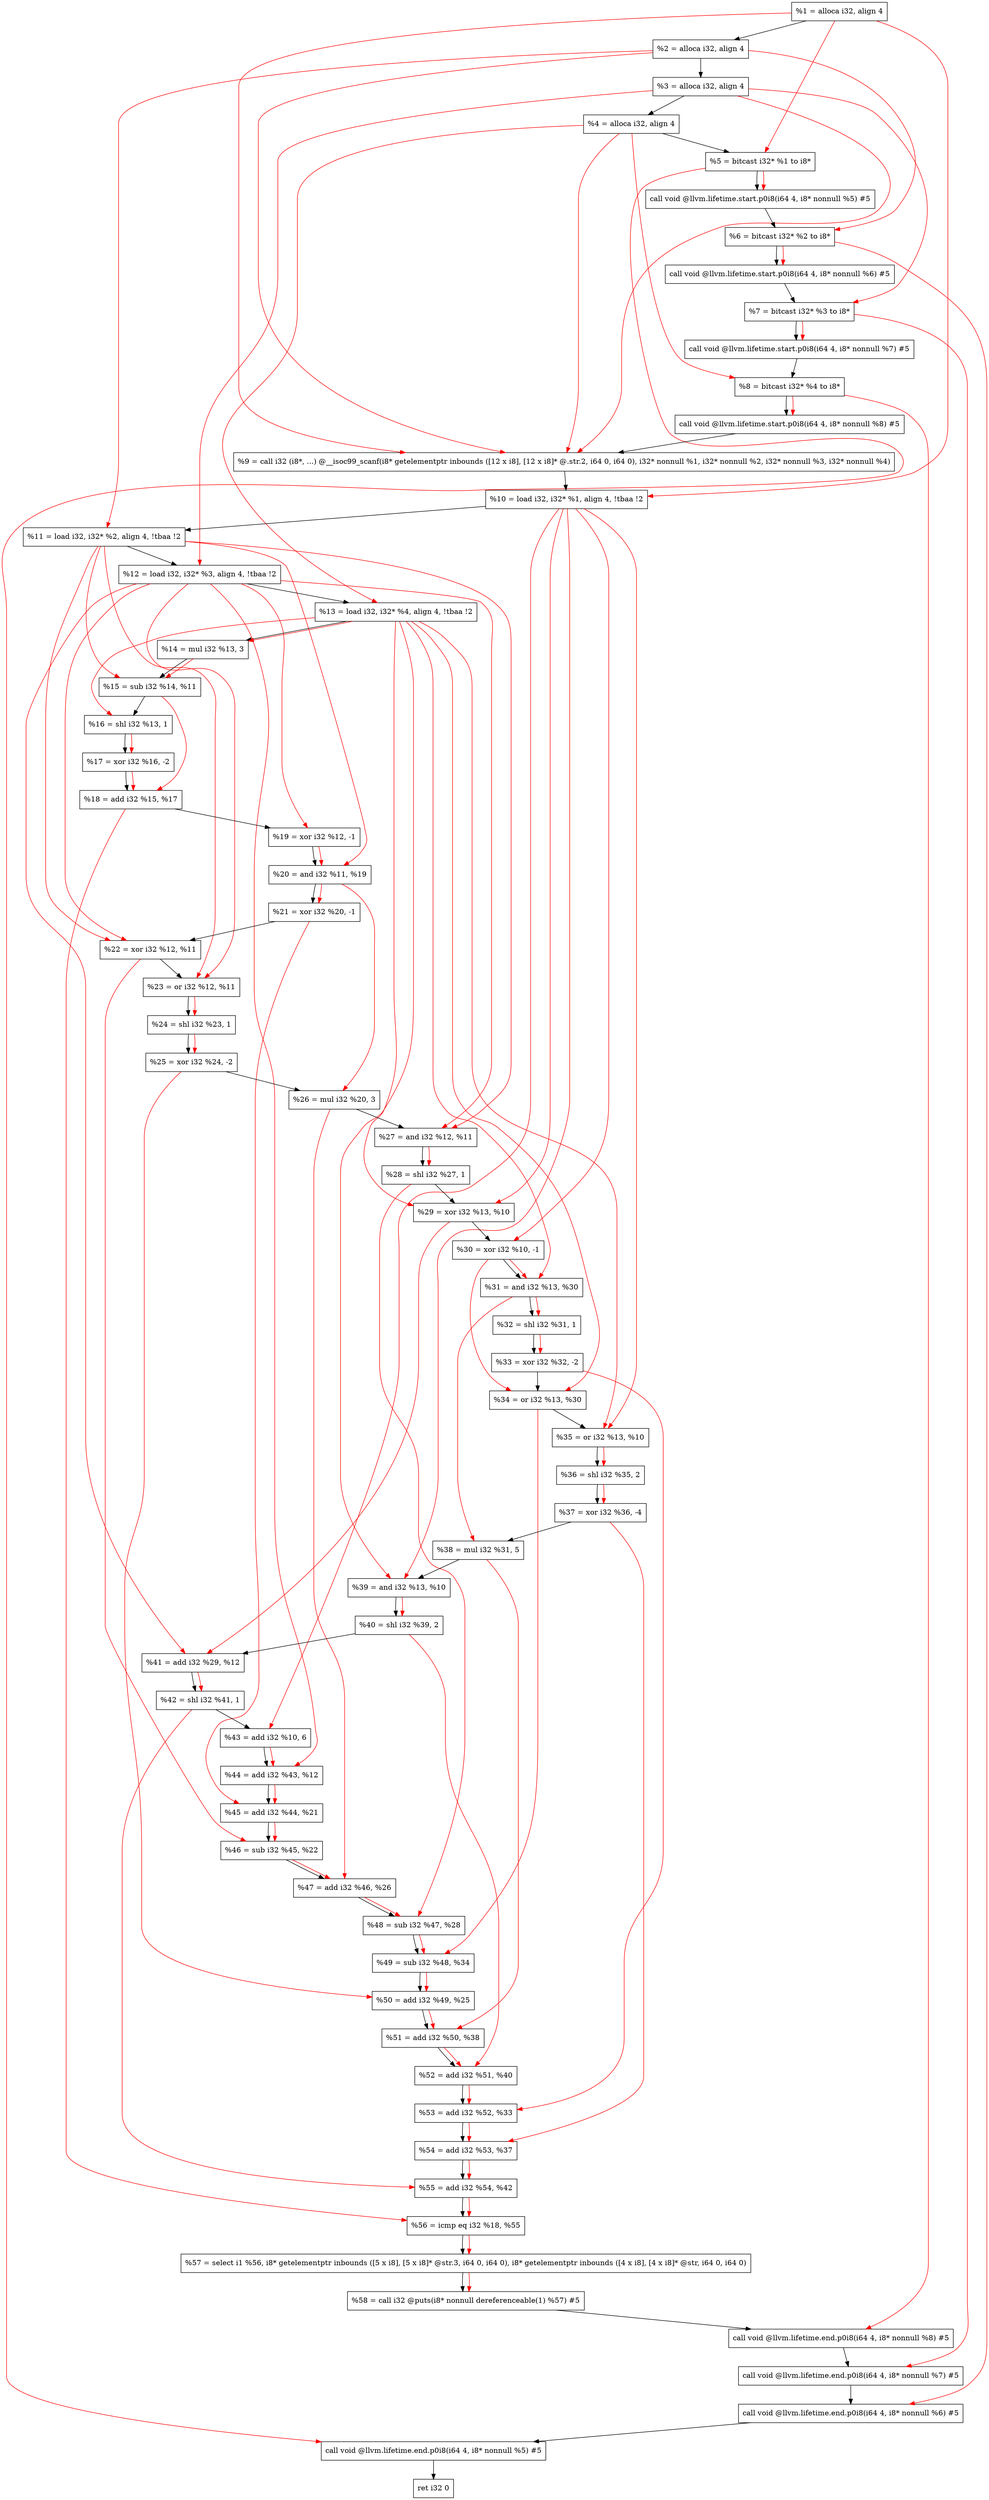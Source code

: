 digraph "DFG for'main' function" {
	Node0x227fe18[shape=record, label="  %1 = alloca i32, align 4"];
	Node0x227fe98[shape=record, label="  %2 = alloca i32, align 4"];
	Node0x227ff28[shape=record, label="  %3 = alloca i32, align 4"];
	Node0x227ff88[shape=record, label="  %4 = alloca i32, align 4"];
	Node0x2280038[shape=record, label="  %5 = bitcast i32* %1 to i8*"];
	Node0x2280468[shape=record, label="  call void @llvm.lifetime.start.p0i8(i64 4, i8* nonnull %5) #5"];
	Node0x2280548[shape=record, label="  %6 = bitcast i32* %2 to i8*"];
	Node0x2280648[shape=record, label="  call void @llvm.lifetime.start.p0i8(i64 4, i8* nonnull %6) #5"];
	Node0x2280708[shape=record, label="  %7 = bitcast i32* %3 to i8*"];
	Node0x22807b8[shape=record, label="  call void @llvm.lifetime.start.p0i8(i64 4, i8* nonnull %7) #5"];
	Node0x2280878[shape=record, label="  %8 = bitcast i32* %4 to i8*"];
	Node0x2280928[shape=record, label="  call void @llvm.lifetime.start.p0i8(i64 4, i8* nonnull %8) #5"];
	Node0x227abc0[shape=record, label="  %9 = call i32 (i8*, ...) @__isoc99_scanf(i8* getelementptr inbounds ([12 x i8], [12 x i8]* @.str.2, i64 0, i64 0), i32* nonnull %1, i32* nonnull %2, i32* nonnull %3, i32* nonnull %4)"];
	Node0x2280b28[shape=record, label="  %10 = load i32, i32* %1, align 4, !tbaa !2"];
	Node0x2281a98[shape=record, label="  %11 = load i32, i32* %2, align 4, !tbaa !2"];
	Node0x2282108[shape=record, label="  %12 = load i32, i32* %3, align 4, !tbaa !2"];
	Node0x2282168[shape=record, label="  %13 = load i32, i32* %4, align 4, !tbaa !2"];
	Node0x22821e0[shape=record, label="  %14 = mul i32 %13, 3"];
	Node0x2282250[shape=record, label="  %15 = sub i32 %14, %11"];
	Node0x22822c0[shape=record, label="  %16 = shl i32 %13, 1"];
	Node0x2282330[shape=record, label="  %17 = xor i32 %16, -2"];
	Node0x22823a0[shape=record, label="  %18 = add i32 %15, %17"];
	Node0x2282410[shape=record, label="  %19 = xor i32 %12, -1"];
	Node0x2282480[shape=record, label="  %20 = and i32 %11, %19"];
	Node0x22824f0[shape=record, label="  %21 = xor i32 %20, -1"];
	Node0x2282560[shape=record, label="  %22 = xor i32 %12, %11"];
	Node0x22825d0[shape=record, label="  %23 = or i32 %12, %11"];
	Node0x2282640[shape=record, label="  %24 = shl i32 %23, 1"];
	Node0x22826b0[shape=record, label="  %25 = xor i32 %24, -2"];
	Node0x2282720[shape=record, label="  %26 = mul i32 %20, 3"];
	Node0x2282790[shape=record, label="  %27 = and i32 %12, %11"];
	Node0x2282800[shape=record, label="  %28 = shl i32 %27, 1"];
	Node0x2282870[shape=record, label="  %29 = xor i32 %13, %10"];
	Node0x22828e0[shape=record, label="  %30 = xor i32 %10, -1"];
	Node0x2282950[shape=record, label="  %31 = and i32 %13, %30"];
	Node0x22829c0[shape=record, label="  %32 = shl i32 %31, 1"];
	Node0x2282a30[shape=record, label="  %33 = xor i32 %32, -2"];
	Node0x2282aa0[shape=record, label="  %34 = or i32 %13, %30"];
	Node0x2282b10[shape=record, label="  %35 = or i32 %13, %10"];
	Node0x2282b80[shape=record, label="  %36 = shl i32 %35, 2"];
	Node0x2282bf0[shape=record, label="  %37 = xor i32 %36, -4"];
	Node0x2282c60[shape=record, label="  %38 = mul i32 %31, 5"];
	Node0x2282cd0[shape=record, label="  %39 = and i32 %13, %10"];
	Node0x2282d40[shape=record, label="  %40 = shl i32 %39, 2"];
	Node0x2282db0[shape=record, label="  %41 = add i32 %29, %12"];
	Node0x2282e20[shape=record, label="  %42 = shl i32 %41, 1"];
	Node0x2282e90[shape=record, label="  %43 = add i32 %10, 6"];
	Node0x2282f00[shape=record, label="  %44 = add i32 %43, %12"];
	Node0x2282f70[shape=record, label="  %45 = add i32 %44, %21"];
	Node0x2282fe0[shape=record, label="  %46 = sub i32 %45, %22"];
	Node0x2283050[shape=record, label="  %47 = add i32 %46, %26"];
	Node0x22830c0[shape=record, label="  %48 = sub i32 %47, %28"];
	Node0x2283130[shape=record, label="  %49 = sub i32 %48, %34"];
	Node0x22831a0[shape=record, label="  %50 = add i32 %49, %25"];
	Node0x2283210[shape=record, label="  %51 = add i32 %50, %38"];
	Node0x2283280[shape=record, label="  %52 = add i32 %51, %40"];
	Node0x22832f0[shape=record, label="  %53 = add i32 %52, %33"];
	Node0x2283360[shape=record, label="  %54 = add i32 %53, %37"];
	Node0x22833d0[shape=record, label="  %55 = add i32 %54, %42"];
	Node0x2283440[shape=record, label="  %56 = icmp eq i32 %18, %55"];
	Node0x221f8b8[shape=record, label="  %57 = select i1 %56, i8* getelementptr inbounds ([5 x i8], [5 x i8]* @str.3, i64 0, i64 0), i8* getelementptr inbounds ([4 x i8], [4 x i8]* @str, i64 0, i64 0)"];
	Node0x22834d0[shape=record, label="  %58 = call i32 @puts(i8* nonnull dereferenceable(1) %57) #5"];
	Node0x2283778[shape=record, label="  call void @llvm.lifetime.end.p0i8(i64 4, i8* nonnull %8) #5"];
	Node0x22838d8[shape=record, label="  call void @llvm.lifetime.end.p0i8(i64 4, i8* nonnull %7) #5"];
	Node0x22839e8[shape=record, label="  call void @llvm.lifetime.end.p0i8(i64 4, i8* nonnull %6) #5"];
	Node0x2283af8[shape=record, label="  call void @llvm.lifetime.end.p0i8(i64 4, i8* nonnull %5) #5"];
	Node0x2283bb8[shape=record, label="  ret i32 0"];
	Node0x227fe18 -> Node0x227fe98;
	Node0x227fe98 -> Node0x227ff28;
	Node0x227ff28 -> Node0x227ff88;
	Node0x227ff88 -> Node0x2280038;
	Node0x2280038 -> Node0x2280468;
	Node0x2280468 -> Node0x2280548;
	Node0x2280548 -> Node0x2280648;
	Node0x2280648 -> Node0x2280708;
	Node0x2280708 -> Node0x22807b8;
	Node0x22807b8 -> Node0x2280878;
	Node0x2280878 -> Node0x2280928;
	Node0x2280928 -> Node0x227abc0;
	Node0x227abc0 -> Node0x2280b28;
	Node0x2280b28 -> Node0x2281a98;
	Node0x2281a98 -> Node0x2282108;
	Node0x2282108 -> Node0x2282168;
	Node0x2282168 -> Node0x22821e0;
	Node0x22821e0 -> Node0x2282250;
	Node0x2282250 -> Node0x22822c0;
	Node0x22822c0 -> Node0x2282330;
	Node0x2282330 -> Node0x22823a0;
	Node0x22823a0 -> Node0x2282410;
	Node0x2282410 -> Node0x2282480;
	Node0x2282480 -> Node0x22824f0;
	Node0x22824f0 -> Node0x2282560;
	Node0x2282560 -> Node0x22825d0;
	Node0x22825d0 -> Node0x2282640;
	Node0x2282640 -> Node0x22826b0;
	Node0x22826b0 -> Node0x2282720;
	Node0x2282720 -> Node0x2282790;
	Node0x2282790 -> Node0x2282800;
	Node0x2282800 -> Node0x2282870;
	Node0x2282870 -> Node0x22828e0;
	Node0x22828e0 -> Node0x2282950;
	Node0x2282950 -> Node0x22829c0;
	Node0x22829c0 -> Node0x2282a30;
	Node0x2282a30 -> Node0x2282aa0;
	Node0x2282aa0 -> Node0x2282b10;
	Node0x2282b10 -> Node0x2282b80;
	Node0x2282b80 -> Node0x2282bf0;
	Node0x2282bf0 -> Node0x2282c60;
	Node0x2282c60 -> Node0x2282cd0;
	Node0x2282cd0 -> Node0x2282d40;
	Node0x2282d40 -> Node0x2282db0;
	Node0x2282db0 -> Node0x2282e20;
	Node0x2282e20 -> Node0x2282e90;
	Node0x2282e90 -> Node0x2282f00;
	Node0x2282f00 -> Node0x2282f70;
	Node0x2282f70 -> Node0x2282fe0;
	Node0x2282fe0 -> Node0x2283050;
	Node0x2283050 -> Node0x22830c0;
	Node0x22830c0 -> Node0x2283130;
	Node0x2283130 -> Node0x22831a0;
	Node0x22831a0 -> Node0x2283210;
	Node0x2283210 -> Node0x2283280;
	Node0x2283280 -> Node0x22832f0;
	Node0x22832f0 -> Node0x2283360;
	Node0x2283360 -> Node0x22833d0;
	Node0x22833d0 -> Node0x2283440;
	Node0x2283440 -> Node0x221f8b8;
	Node0x221f8b8 -> Node0x22834d0;
	Node0x22834d0 -> Node0x2283778;
	Node0x2283778 -> Node0x22838d8;
	Node0x22838d8 -> Node0x22839e8;
	Node0x22839e8 -> Node0x2283af8;
	Node0x2283af8 -> Node0x2283bb8;
edge [color=red]
	Node0x227fe18 -> Node0x2280038;
	Node0x2280038 -> Node0x2280468;
	Node0x227fe98 -> Node0x2280548;
	Node0x2280548 -> Node0x2280648;
	Node0x227ff28 -> Node0x2280708;
	Node0x2280708 -> Node0x22807b8;
	Node0x227ff88 -> Node0x2280878;
	Node0x2280878 -> Node0x2280928;
	Node0x227fe18 -> Node0x227abc0;
	Node0x227fe98 -> Node0x227abc0;
	Node0x227ff28 -> Node0x227abc0;
	Node0x227ff88 -> Node0x227abc0;
	Node0x227fe18 -> Node0x2280b28;
	Node0x227fe98 -> Node0x2281a98;
	Node0x227ff28 -> Node0x2282108;
	Node0x227ff88 -> Node0x2282168;
	Node0x2282168 -> Node0x22821e0;
	Node0x22821e0 -> Node0x2282250;
	Node0x2281a98 -> Node0x2282250;
	Node0x2282168 -> Node0x22822c0;
	Node0x22822c0 -> Node0x2282330;
	Node0x2282250 -> Node0x22823a0;
	Node0x2282330 -> Node0x22823a0;
	Node0x2282108 -> Node0x2282410;
	Node0x2281a98 -> Node0x2282480;
	Node0x2282410 -> Node0x2282480;
	Node0x2282480 -> Node0x22824f0;
	Node0x2282108 -> Node0x2282560;
	Node0x2281a98 -> Node0x2282560;
	Node0x2282108 -> Node0x22825d0;
	Node0x2281a98 -> Node0x22825d0;
	Node0x22825d0 -> Node0x2282640;
	Node0x2282640 -> Node0x22826b0;
	Node0x2282480 -> Node0x2282720;
	Node0x2282108 -> Node0x2282790;
	Node0x2281a98 -> Node0x2282790;
	Node0x2282790 -> Node0x2282800;
	Node0x2282168 -> Node0x2282870;
	Node0x2280b28 -> Node0x2282870;
	Node0x2280b28 -> Node0x22828e0;
	Node0x2282168 -> Node0x2282950;
	Node0x22828e0 -> Node0x2282950;
	Node0x2282950 -> Node0x22829c0;
	Node0x22829c0 -> Node0x2282a30;
	Node0x2282168 -> Node0x2282aa0;
	Node0x22828e0 -> Node0x2282aa0;
	Node0x2282168 -> Node0x2282b10;
	Node0x2280b28 -> Node0x2282b10;
	Node0x2282b10 -> Node0x2282b80;
	Node0x2282b80 -> Node0x2282bf0;
	Node0x2282950 -> Node0x2282c60;
	Node0x2282168 -> Node0x2282cd0;
	Node0x2280b28 -> Node0x2282cd0;
	Node0x2282cd0 -> Node0x2282d40;
	Node0x2282870 -> Node0x2282db0;
	Node0x2282108 -> Node0x2282db0;
	Node0x2282db0 -> Node0x2282e20;
	Node0x2280b28 -> Node0x2282e90;
	Node0x2282e90 -> Node0x2282f00;
	Node0x2282108 -> Node0x2282f00;
	Node0x2282f00 -> Node0x2282f70;
	Node0x22824f0 -> Node0x2282f70;
	Node0x2282f70 -> Node0x2282fe0;
	Node0x2282560 -> Node0x2282fe0;
	Node0x2282fe0 -> Node0x2283050;
	Node0x2282720 -> Node0x2283050;
	Node0x2283050 -> Node0x22830c0;
	Node0x2282800 -> Node0x22830c0;
	Node0x22830c0 -> Node0x2283130;
	Node0x2282aa0 -> Node0x2283130;
	Node0x2283130 -> Node0x22831a0;
	Node0x22826b0 -> Node0x22831a0;
	Node0x22831a0 -> Node0x2283210;
	Node0x2282c60 -> Node0x2283210;
	Node0x2283210 -> Node0x2283280;
	Node0x2282d40 -> Node0x2283280;
	Node0x2283280 -> Node0x22832f0;
	Node0x2282a30 -> Node0x22832f0;
	Node0x22832f0 -> Node0x2283360;
	Node0x2282bf0 -> Node0x2283360;
	Node0x2283360 -> Node0x22833d0;
	Node0x2282e20 -> Node0x22833d0;
	Node0x22823a0 -> Node0x2283440;
	Node0x22833d0 -> Node0x2283440;
	Node0x2283440 -> Node0x221f8b8;
	Node0x221f8b8 -> Node0x22834d0;
	Node0x2280878 -> Node0x2283778;
	Node0x2280708 -> Node0x22838d8;
	Node0x2280548 -> Node0x22839e8;
	Node0x2280038 -> Node0x2283af8;
}
